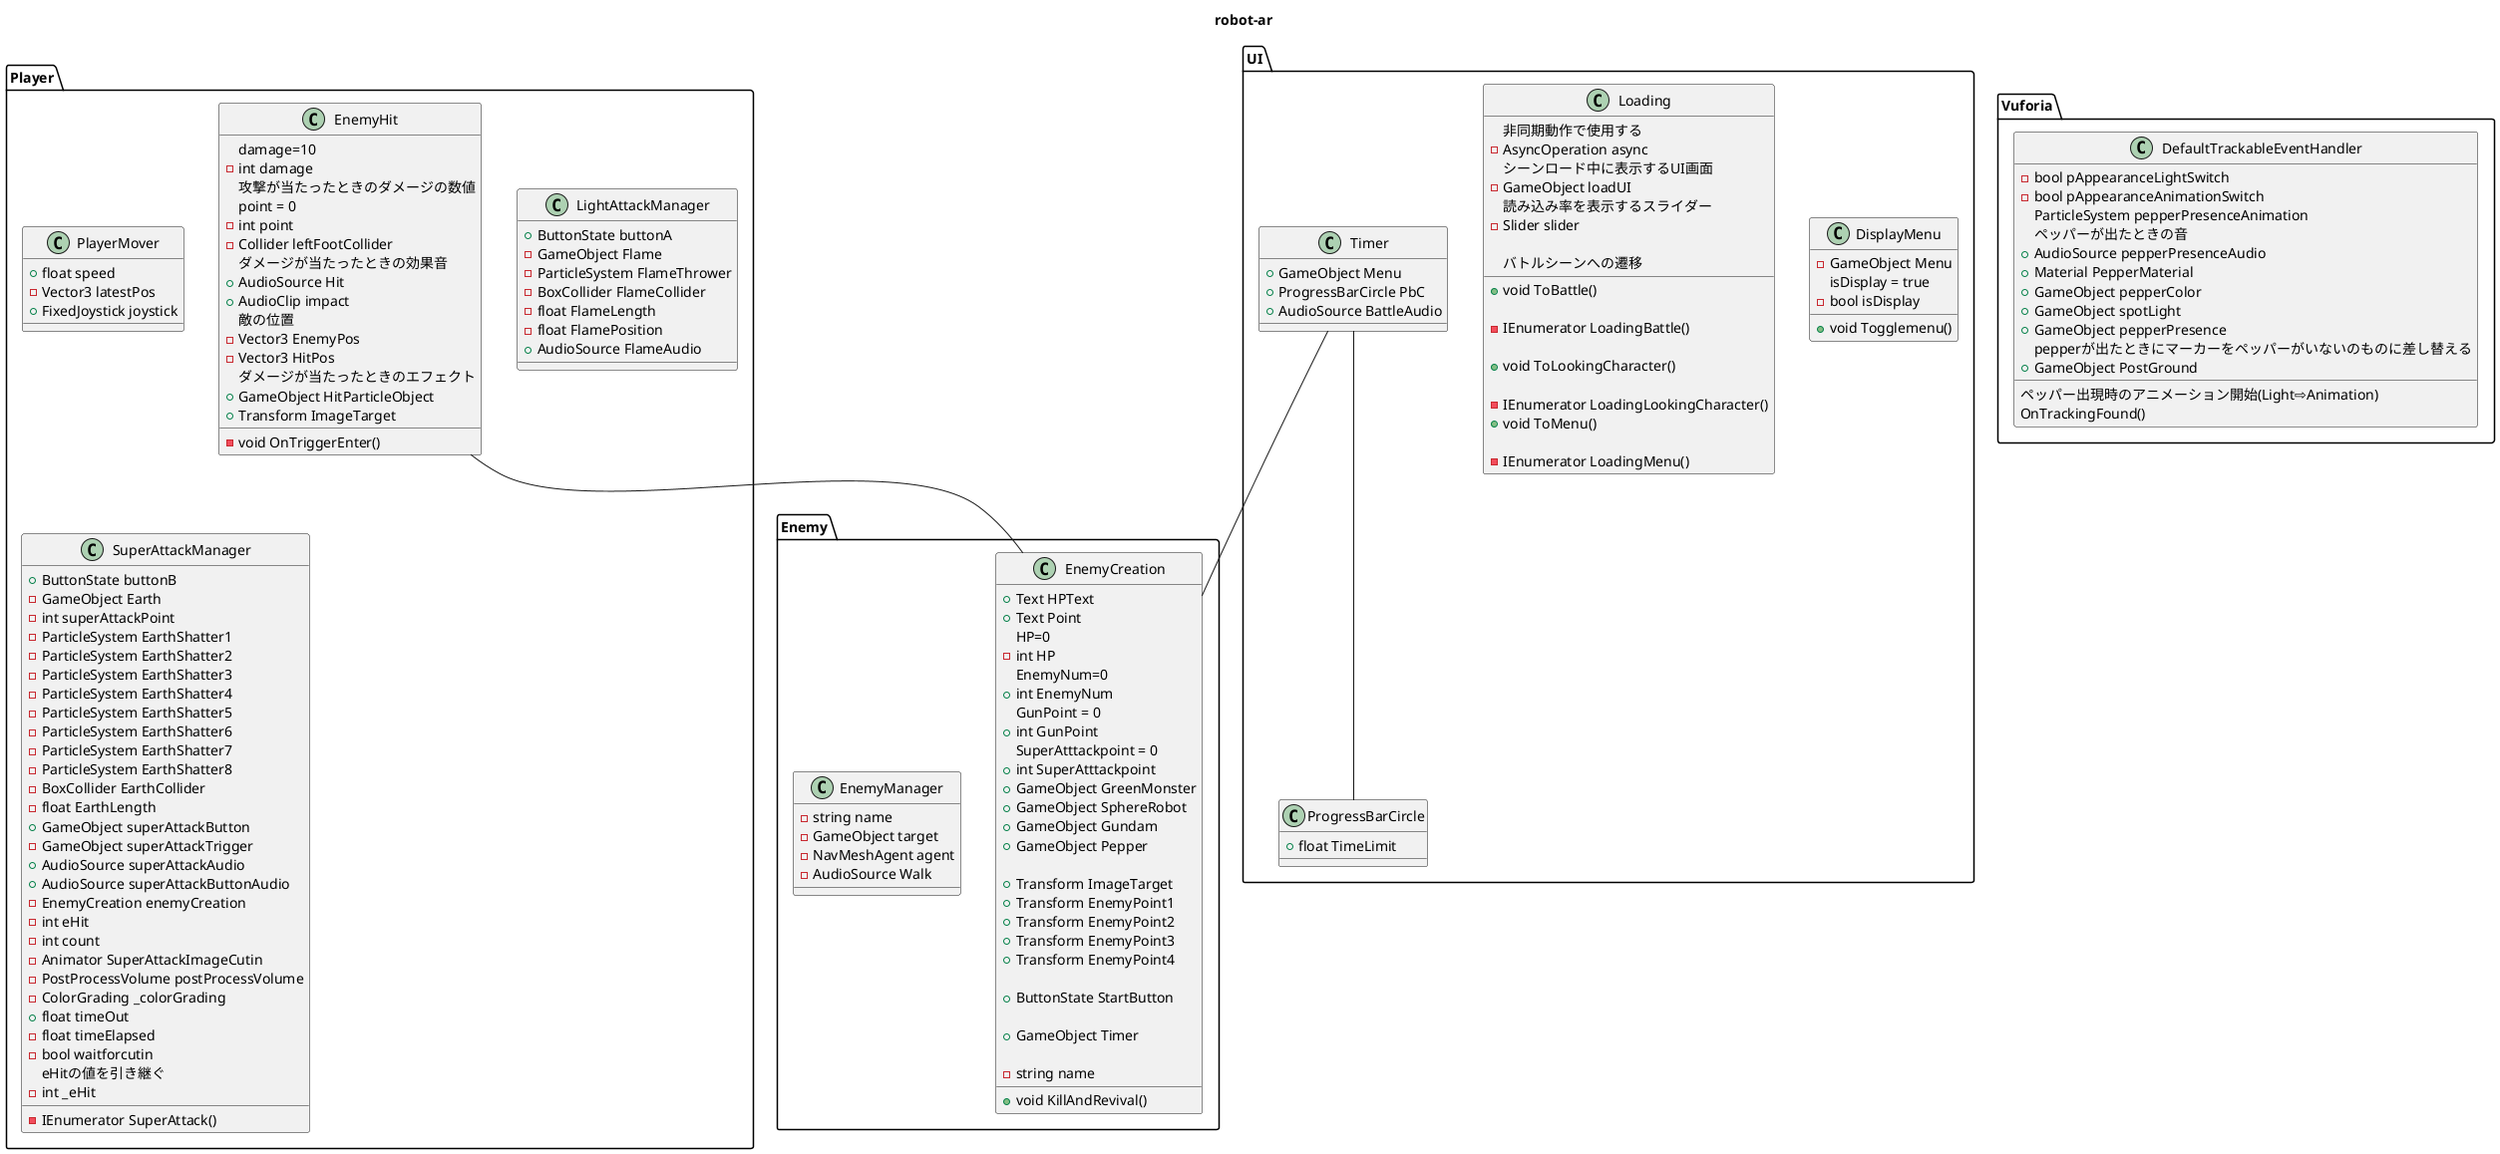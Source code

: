 @startuml robot-ar
title robot-ar
package Enemy{
    class EnemyCreation {

        + Text HPText
        + Text Point
        HP=0
        - int HP
        EnemyNum=0
        + int EnemyNum
        GunPoint = 0
        + int GunPoint
        SuperAtttackpoint = 0
        + int SuperAtttackpoint
        + GameObject GreenMonster
        + GameObject SphereRobot
        + GameObject Gundam
        + GameObject Pepper

        + Transform ImageTarget
        + Transform EnemyPoint1
        + Transform EnemyPoint2
        + Transform EnemyPoint3
        + Transform EnemyPoint4

        + ButtonState StartButton

        + GameObject Timer

        - string name

        + void KillAndRevival()
    }

    class EnemyManager {
        - string name
        - GameObject target
        - NavMeshAgent agent
        - AudioSource Walk
    }
}

package Player{

    class PlayerMover{
        + float speed
        - Vector3 latestPos
        + FixedJoystick joystick

    }

    class LightAttackManager{
        + ButtonState buttonA
        - GameObject Flame
        - ParticleSystem FlameThrower
        - BoxCollider FlameCollider
        - float FlameLength
        - float FlamePosition
        + AudioSource FlameAudio

    }

    class SuperAttackManager{
        + ButtonState buttonB
        - GameObject Earth
        - int superAttackPoint
        - ParticleSystem EarthShatter1
        - ParticleSystem EarthShatter2
        - ParticleSystem EarthShatter3
        - ParticleSystem EarthShatter4
        - ParticleSystem EarthShatter5
        - ParticleSystem EarthShatter6
        - ParticleSystem EarthShatter7
        - ParticleSystem EarthShatter8
        - BoxCollider EarthCollider
        - float EarthLength
        + GameObject superAttackButton
        - GameObject superAttackTrigger
        + AudioSource superAttackAudio
        + AudioSource superAttackButtonAudio
        - EnemyCreation enemyCreation
        - int eHit
        - int count
        - Animator SuperAttackImageCutin
        - PostProcessVolume postProcessVolume
        - ColorGrading _colorGrading
        + float timeOut
        - float timeElapsed
        - bool waitforcutin
        eHitの値を引き継ぐ
        - int _eHit
        - IEnumerator SuperAttack()


    }

    class EnemyHit{
        damage=10
        - int damage
        攻撃が当たったときのダメージの数値
        point = 0
        - int point
        - Collider leftFootCollider
        ダメージが当たったときの効果音
        + AudioSource Hit
        + AudioClip impact
        敵の位置
        - Vector3 EnemyPos
        - Vector3 HitPos
        ダメージが当たったときのエフェクト
        + GameObject HitParticleObject
        + Transform ImageTarget

        - void OnTriggerEnter()


    }

}

package UI{
    class DisplayMenu{
        - GameObject Menu
        isDisplay = true
        - bool isDisplay
        + void Togglemenu()
    }

    class Loading{
        非同期動作で使用する
        - AsyncOperation async
        シーンロード中に表示するUI画面
        - GameObject loadUI
        読み込み率を表示するスライダー
        - Slider slider

        バトルシーンへの遷移
        + void ToBattle()

        - IEnumerator LoadingBattle()

        + void ToLookingCharacter()

        - IEnumerator LoadingLookingCharacter()
        + void ToMenu()

        -IEnumerator LoadingMenu()

    }

    class ProgressBarCircle{
        + float TimeLimit
    }
    class Timer{
        + GameObject Menu
        + ProgressBarCircle PbC
        + AudioSource BattleAudio
    }

}
package Vuforia{
    class  DefaultTrackableEventHandler{
        ペッパー出現時のアニメーション開始(Light⇨Animation)
        - bool pAppearanceLightSwitch
        - bool pAppearanceAnimationSwitch
        ParticleSystem pepperPresenceAnimation
        ペッパーが出たときの音
        + AudioSource pepperPresenceAudio
        + Material PepperMaterial
        + GameObject pepperColor
        + GameObject spotLight
        + GameObject pepperPresence
        pepperが出たときにマーカーをペッパーがいないのものに差し替える
        + GameObject PostGround
        OnTrackingFound()
    }
}

EnemyHit -- EnemyCreation
Timer -- ProgressBarCircle
Timer -- EnemyCreation
@enduml